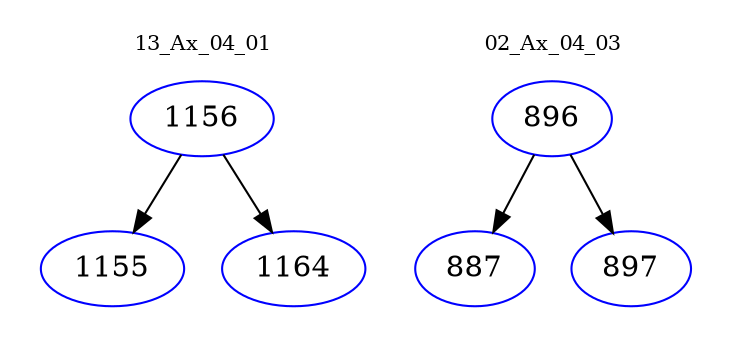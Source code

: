 digraph{
subgraph cluster_0 {
color = white
label = "13_Ax_04_01";
fontsize=10;
T0_1156 [label="1156", color="blue"]
T0_1156 -> T0_1155 [color="black"]
T0_1155 [label="1155", color="blue"]
T0_1156 -> T0_1164 [color="black"]
T0_1164 [label="1164", color="blue"]
}
subgraph cluster_1 {
color = white
label = "02_Ax_04_03";
fontsize=10;
T1_896 [label="896", color="blue"]
T1_896 -> T1_887 [color="black"]
T1_887 [label="887", color="blue"]
T1_896 -> T1_897 [color="black"]
T1_897 [label="897", color="blue"]
}
}
